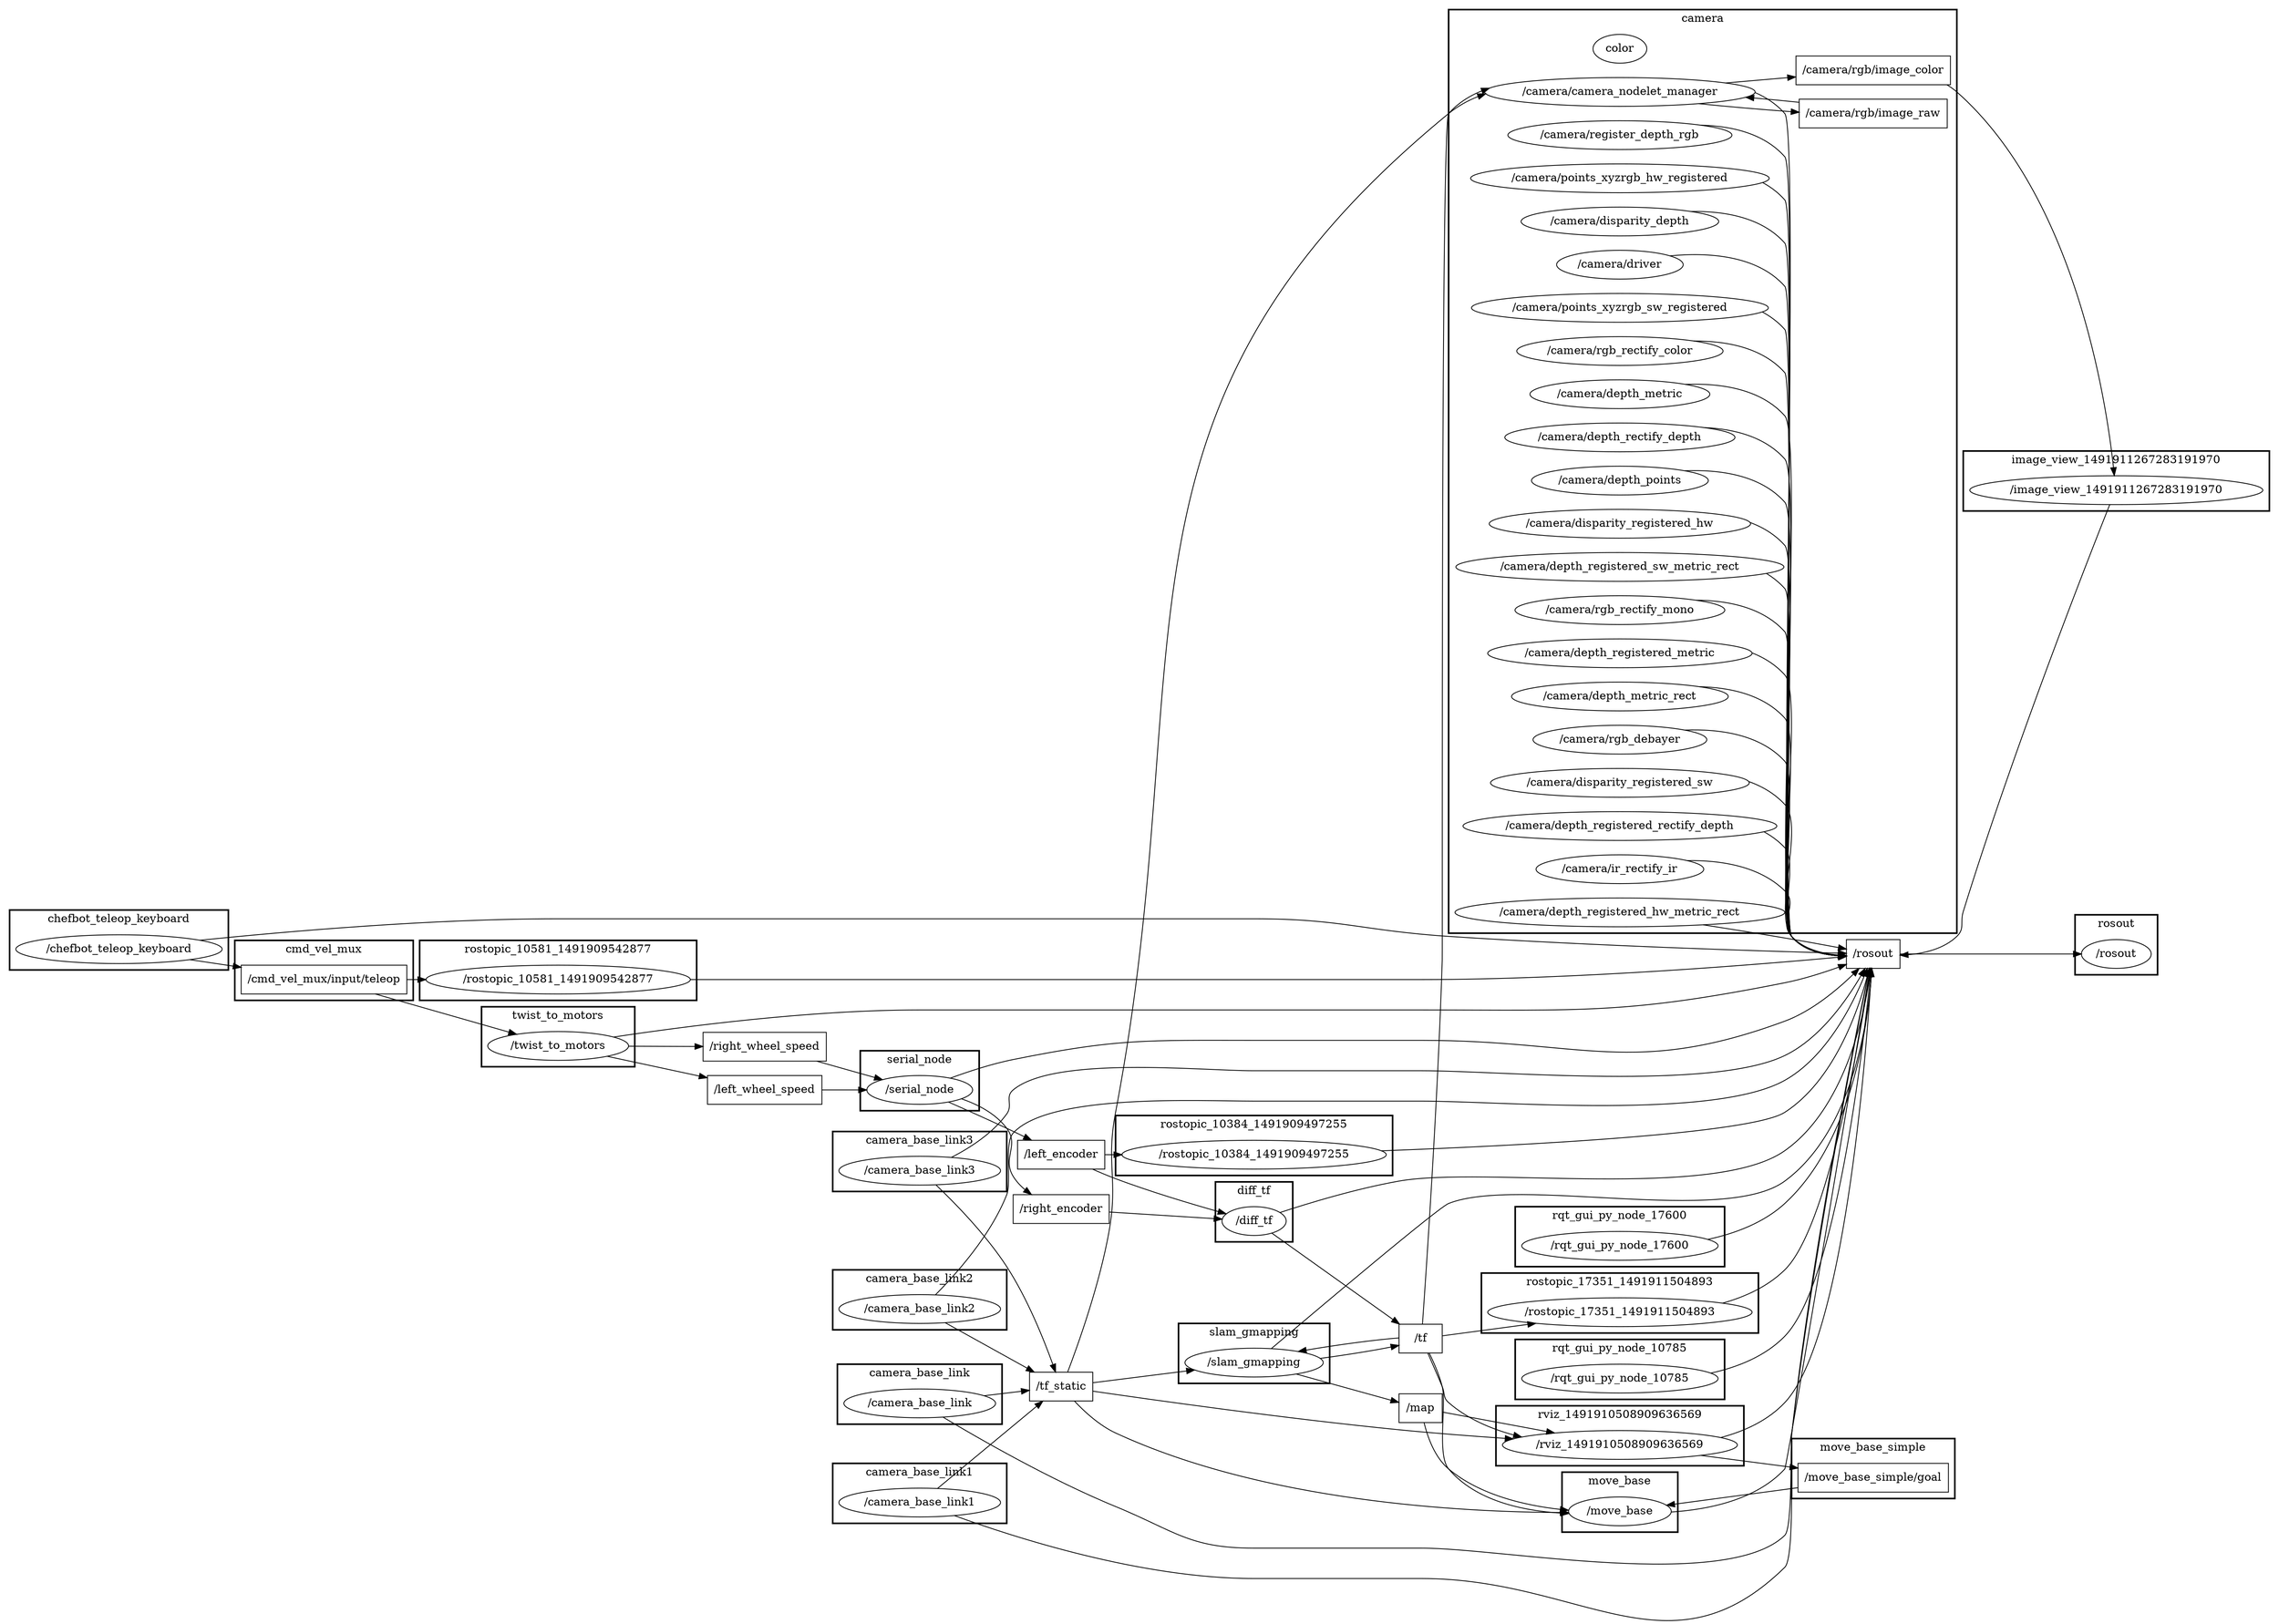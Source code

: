 digraph graphname {
	graph [bb="0,0,2076.9,2108",
		compound=True,
		rank=same,
		rankdir=LR,
		ranksep=0.2
	];
	node [label="\N"];
	subgraph cluster_camera {
		graph [bb="1470.9,945,1974.7,2100",
			compound=True,
			label=camera,
			lheight=0.21,
			lp="1722.8,2088.5",
			lwidth=0.56,
			rank=same,
			rankdir=LR,
			ranksep=0.2,
			style=bold
		];
		color		 [height=0.5,
			pos="1638.8,2051",
			width=0.79437];
		t__camera_rgb_image_color		 [URL=topic_3A_camera_rgb_image_color,
			height=0.5,
			label="/camera/rgb/image_color",
			pos="1889.7,1458",
			shape=box,
			tooltip="topic:/camera/rgb/image_color",
			width=2.1389];
		t__camera_rgb_image_raw		 [URL=topic_3A_camera_rgb_image_raw,
			height=0.5,
			label="/camera/rgb/image_raw",
			pos="1889.7,1997",
			shape=box,
			tooltip="topic:/camera/rgb/image_raw",
			width=2.0278];
		n__camera_camera_nodelet_manager		 [URL=_camera_camera_nodelet_manager,
			height=0.5,
			label="/camera/camera_nodelet_manager",
			pos="1638.8,1997",
			shape=ellipse,
			tooltip="/camera/camera_nodelet_manager",
			width=3.683];
		t__camera_rgb_image_raw -> n__camera_camera_nodelet_manager		 [penwidth=1,
			pos="e,1762.1,2003.7 1816.6,2003.2 1802.6,2003.5 1787.4,2003.7 1772.1,2003.7"];
		n__camera_disparity_depth		 [URL=_camera_disparity_depth,
			height=0.5,
			label="/camera/disparity_depth",
			pos="1638.8,1727",
			shape=ellipse,
			tooltip="/camera/disparity_depth",
			width=2.672];
		n__camera_driver		 [URL=_camera_driver,
			height=0.5,
			label="/camera/driver",
			pos="1638.8,1673",
			shape=ellipse,
			tooltip="/camera/driver",
			width=1.7332];
		n__camera_points_xyzrgb_sw_registered		 [URL=_camera_points_xyzrgb_sw_registered,
			height=0.5,
			label="/camera/points_xyzrgb_sw_registered",
			pos="1638.8,1619",
			shape=ellipse,
			tooltip="/camera/points_xyzrgb_sw_registered",
			width=4.026];
		n__camera_rgb_rectify_color		 [URL=_camera_rgb_rectify_color,
			height=0.5,
			label="/camera/rgb_rectify_color",
			pos="1638.8,1565",
			shape=ellipse,
			tooltip="/camera/rgb_rectify_color",
			width=2.8525];
		n__camera_depth_metric		 [URL=_camera_depth_metric,
			height=0.5,
			label="/camera/depth_metric",
			pos="1638.8,1511",
			shape=ellipse,
			tooltip="/camera/depth_metric",
			width=2.4553];
		n__camera_depth_rectify_depth		 [URL=_camera_depth_rectify_depth,
			height=0.5,
			label="/camera/depth_rectify_depth",
			pos="1638.8,1457",
			shape=ellipse,
			tooltip="/camera/depth_rectify_depth",
			width=3.1233];
		n__camera_depth_points		 [URL=_camera_depth_points,
			height=0.5,
			label="/camera/depth_points",
			pos="1638.8,1403",
			shape=ellipse,
			tooltip="/camera/depth_points",
			width=2.4192];
		n__camera_disparity_registered_hw		 [URL=_camera_disparity_registered_hw,
			height=0.5,
			label="/camera/disparity_registered_hw",
			pos="1638.8,1349",
			shape=ellipse,
			tooltip="/camera/disparity_registered_hw",
			width=3.5025];
		n__camera_depth_registered_sw_metric_rect		 [URL=_camera_depth_registered_sw_metric_rect,
			height=0.5,
			label="/camera/depth_registered_sw_metric_rect",
			pos="1638.8,1295",
			shape=ellipse,
			tooltip="/camera/depth_registered_sw_metric_rect",
			width=4.4232];
		n__camera_rgb_rectify_mono		 [URL=_camera_rgb_rectify_mono,
			height=0.5,
			label="/camera/rgb_rectify_mono",
			pos="1638.8,1241",
			shape=ellipse,
			tooltip="/camera/rgb_rectify_mono",
			width=2.9247];
		n__camera_depth_registered_metric		 [URL=_camera_depth_registered_metric,
			height=0.5,
			label="/camera/depth_registered_metric",
			pos="1638.8,1187",
			shape=ellipse,
			tooltip="/camera/depth_registered_metric",
			width=3.5386];
		n__camera_depth_metric_rect		 [URL=_camera_depth_metric_rect,
			height=0.5,
			label="/camera/depth_metric_rect",
			pos="1638.8,1133",
			shape=ellipse,
			tooltip="/camera/depth_metric_rect",
			width=2.9428];
		n__camera_rgb_debayer		 [URL=_camera_rgb_debayer,
			height=0.5,
			label="/camera/rgb_debayer",
			pos="1638.8,1079",
			shape=ellipse,
			tooltip="/camera/rgb_debayer",
			width=2.3651];
		n__camera_disparity_registered_sw		 [URL=_camera_disparity_registered_sw,
			height=0.5,
			label="/camera/disparity_registered_sw",
			pos="1638.8,1025",
			shape=ellipse,
			tooltip="/camera/disparity_registered_sw",
			width=3.4844];
		n__camera_camera_nodelet_manager -> t__camera_rgb_image_color		 [penwidth=1,
			pos="e,1888.2,1476.1 1765.2,1991.2 1777.6,1986.3 1789.2,1979.5 1798.7,1970 1867.9,1901.2 1884.4,1583.5 1887.9,1486.3"];
		n__camera_camera_nodelet_manager -> t__camera_rgb_image_raw		 [penwidth=1,
			pos="e,1816.6,1990.8 1762.1,1990.3 1777.1,1990.2 1792.2,1990.4 1806.4,1990.6"];
		n__camera_depth_registered_rectify_depth		 [URL=_camera_depth_registered_rectify_depth,
			height=0.5,
			label="/camera/depth_registered_rectify_depth",
			pos="1638.8,971",
			shape=ellipse,
			tooltip="/camera/depth_registered_rectify_depth",
			width=4.2066];
		n__camera_ir_rectify_ir		 [URL=_camera_ir_rectify_ir,
			height=0.5,
			label="/camera/ir_rectify_ir",
			pos="1638.8,1943",
			shape=ellipse,
			tooltip="/camera/ir_rectify_ir",
			width=2.329];
		n__camera_depth_registered_hw_metric_rect		 [URL=_camera_depth_registered_hw_metric_rect,
			height=0.5,
			label="/camera/depth_registered_hw_metric_rect",
			pos="1638.8,1889",
			shape=ellipse,
			tooltip="/camera/depth_registered_hw_metric_rect",
			width=4.4413];
		n__camera_register_depth_rgb		 [URL=_camera_register_depth_rgb,
			height=0.5,
			label="/camera/register_depth_rgb",
			pos="1638.8,1835",
			shape=ellipse,
			tooltip="/camera/register_depth_rgb",
			width=2.997];
		n__camera_points_xyzrgb_hw_registered		 [URL=_camera_points_xyzrgb_hw_registered,
			height=0.5,
			label="/camera/points_xyzrgb_hw_registered",
			pos="1638.8,1781",
			shape=ellipse,
			tooltip="/camera/points_xyzrgb_hw_registered",
			width=4.0441];
	}
	subgraph cluster_cmd_vel_mux {
		graph [bb="237.38,159,420.38,234",
			compound=True,
			label=cmd_vel_mux,
			lheight=0.21,
			lp="328.88,222.5",
			lwidth=1.10,
			rank=same,
			rankdir=LR,
			ranksep=0.2,
			style=bold
		];
		t__cmd_vel_mux_input_teleop		 [URL=topic_3A_cmd_vel_mux_input_teleop,
			height=0.5,
			label="/cmd_vel_mux/input/teleop",
			pos="328.88,185",
			shape=box,
			tooltip="topic:/cmd_vel_mux/input/teleop",
			width=2.3194];
	}
	subgraph cluster_move_base_simple {
		graph [bb="1294.9,432,1462.9,507",
			compound=True,
			label=move_base_simple,
			lheight=0.21,
			lp="1378.9,495.5",
			lwidth=1.47,
			rank=same,
			rankdir=LR,
			ranksep=0.2,
			style=bold
		];
		t__move_base_simple_goal		 [URL=topic_3A_move_base_simple_goal,
			height=0.5,
			label="/move_base_simple/goal",
			pos="1378.9,458",
			shape=box,
			tooltip="topic:/move_base_simple/goal",
			width=2.1111];
	}
	subgraph cluster_move_base {
		graph [bb="1577.5,635,1700.1,710",
			compound=True,
			label=move_base,
			lheight=0.21,
			lp="1638.8,698.5",
			lwidth=0.86,
			rank=same,
			rankdir=LR,
			ranksep=0.2,
			style=bold
		];
		n__move_base		 [URL=_move_base,
			height=0.5,
			label="/move_base",
			pos="1638.8,661",
			shape=ellipse,
			tooltip="/move_base",
			width=1.4804];
	}
	subgraph cluster_camera_base_link {
		graph [bb="844.96,696,1015.6,771",
			compound=True,
			label=camera_base_link,
			lheight=0.21,
			lp="930.3,759.5",
			lwidth=1.38,
			rank=same,
			rankdir=LR,
			ranksep=0.2,
			style=bold
		];
		n__camera_base_link		 [URL=_camera_base_link,
			height=0.5,
			label="/camera_base_link",
			pos="930.3,722",
			shape=ellipse,
			tooltip="/camera_base_link",
			width=2.1484];
	}
	subgraph cluster_diff_tf {
		graph [bb="1165,235,1252.5,310",
			compound=True,
			label=diff_tf,
			lheight=0.21,
			lp="1208.7,298.5",
			lwidth=0.49,
			rank=same,
			rankdir=LR,
			ranksep=0.2,
			style=bold
		];
		n__diff_tf		 [URL=_diff_tf,
			height=0.5,
			label="/diff_tf",
			pos="1208.7,261",
			shape=ellipse,
			tooltip="/diff_tf",
			width=0.99297];
	}
	subgraph cluster_image_view_1491911267283191970 {
		graph [bb="1486.5,862,1791.1,937",
			compound=True,
			label=image_view_1491911267283191970,
			lheight=0.21,
			lp="1638.8,925.5",
			lwidth=2.81,
			rank=same,
			rankdir=LR,
			ranksep=0.2,
			style=bold
		];
		n__image_view_1491911267283191970		 [URL=_image_view_1491911267283191970,
			height=0.5,
			label="/image_view_1491911267283191970",
			pos="1638.8,888",
			shape=ellipse,
			tooltip="/image_view_1491911267283191970",
			width=4.008];
	}
	subgraph cluster_rosout {
		graph [bb="1982.7,893,2068.9,968",
			compound=True,
			label=rosout,
			lheight=0.21,
			lp="2025.8,956.5",
			lwidth=0.47,
			rank=same,
			rankdir=LR,
			ranksep=0.2,
			style=bold
		];
		n__rosout		 [URL=_rosout,
			height=0.5,
			label="/rosout",
			pos="2025.8,919",
			shape=ellipse,
			tooltip="/rosout",
			width=0.97491];
	}
	subgraph cluster_rqt_gui_py_node_10785 {
		graph [bb="1531.4,552,1746.3,627",
			compound=True,
			label=rqt_gui_py_node_10785,
			lheight=0.21,
			lp="1638.8,615.5",
			lwidth=1.85,
			rank=same,
			rankdir=LR,
			ranksep=0.2,
			style=bold
		];
		n__rqt_gui_py_node_10785		 [URL=_rqt_gui_py_node_10785,
			height=0.5,
			label="/rqt_gui_py_node_10785",
			pos="1638.8,578",
			shape=ellipse,
			tooltip="/rqt_gui_py_node_10785",
			width=2.7623];
	}
	subgraph cluster_rostopic_10384_1491909497255 {
		graph [bb="1501.5,197,1776.2,272",
			compound=True,
			label=rostopic_10384_1491909497255,
			lheight=0.21,
			lp="1638.8,260.5",
			lwidth=2.49,
			rank=same,
			rankdir=LR,
			ranksep=0.2,
			style=bold
		];
		n__rostopic_10384_1491909497255		 [URL=_rostopic_10384_1491909497255,
			height=0.5,
			label="/rostopic_10384_1491909497255",
			pos="1638.8,223",
			shape=ellipse,
			tooltip="/rostopic_10384_1491909497255",
			width=3.5927];
	}
	subgraph cluster_chefbot_teleop_keyboard {
		graph [bb="8,487,229.38,562",
			compound=True,
			label=chefbot_teleop_keyboard,
			lheight=0.21,
			lp="118.69,550.5",
			lwidth=1.92,
			rank=same,
			rankdir=LR,
			ranksep=0.2,
			style=bold
		];
		n__chefbot_teleop_keyboard		 [URL=_chefbot_teleop_keyboard,
			height=0.5,
			label="/chefbot_teleop_keyboard",
			pos="118.69,513",
			shape=ellipse,
			tooltip="/chefbot_teleop_keyboard",
			width=2.8525];
	}
	subgraph cluster_twist_to_motors {
		graph [bb="486.88,159,644.56,234",
			compound=True,
			label=twist_to_motors,
			lheight=0.21,
			lp="565.72,222.5",
			lwidth=1.24,
			rank=same,
			rankdir=LR,
			ranksep=0.2,
			style=bold
		];
		n__twist_to_motors		 [URL=_twist_to_motors,
			height=0.5,
			label="/twist_to_motors",
			pos="565.72,185",
			shape=ellipse,
			tooltip="/twist_to_motors",
			width=1.9679];
	}
	subgraph cluster_slam_gmapping {
		graph [bb="1130.5,559,1286.9,634",
			compound=True,
			label=slam_gmapping,
			lheight=0.21,
			lp="1208.7,622.5",
			lwidth=1.22,
			rank=same,
			rankdir=LR,
			ranksep=0.2,
			style=bold
		];
		n__slam_gmapping		 [URL=_slam_gmapping,
			height=0.5,
			label="/slam_gmapping",
			pos="1208.7,585",
			shape=ellipse,
			tooltip="/slam_gmapping",
			width=1.9498];
	}
	subgraph cluster_camera_base_link1 {
		graph [bb="841.06,599,1019.5,674",
			compound=True,
			label=camera_base_link1,
			lheight=0.21,
			lp="930.3,662.5",
			lwidth=1.47,
			rank=same,
			rankdir=LR,
			ranksep=0.2,
			style=bold
		];
		n__camera_base_link1		 [URL=_camera_base_link1,
			height=0.5,
			label="/camera_base_link1",
			pos="930.3,625",
			shape=ellipse,
			tooltip="/camera_base_link1",
			width=2.2567];
	}
	subgraph cluster_rviz_1491910508909636569 {
		graph [bb="1516.4,386,1761.2,461",
			compound=True,
			label=rviz_1491910508909636569,
			lheight=0.21,
			lp="1638.8,449.5",
			lwidth=2.18,
			rank=same,
			rankdir=LR,
			ranksep=0.2,
			style=bold
		];
		n__rviz_1491910508909636569		 [URL=_rviz_1491910508909636569,
			height=0.5,
			label="/rviz_1491910508909636569",
			pos="1638.8,412",
			shape=ellipse,
			tooltip="/rviz_1491910508909636569",
			width=3.1775];
	}
	subgraph cluster_camera_base_link3 {
		graph [bb="841.06,473,1019.5,548",
			compound=True,
			label=camera_base_link3,
			lheight=0.21,
			lp="930.3,536.5",
			lwidth=1.47,
			rank=same,
			rankdir=LR,
			ranksep=0.2,
			style=bold
		];
		n__camera_base_link3		 [URL=_camera_base_link3,
			height=0.5,
			label="/camera_base_link3",
			pos="930.3,499",
			shape=ellipse,
			tooltip="/camera_base_link3",
			width=2.2567];
	}
	subgraph cluster_camera_base_link2 {
		graph [bb="841.06,347,1019.5,422",
			compound=True,
			label=camera_base_link2,
			lheight=0.21,
			lp="930.3,410.5",
			lwidth=1.47,
			rank=same,
			rankdir=LR,
			ranksep=0.2,
			style=bold
		];
		n__camera_base_link2		 [URL=_camera_base_link2,
			height=0.5,
			label="/camera_base_link2",
			pos="930.3,373",
			shape=ellipse,
			tooltip="/camera_base_link2",
			width=2.2567];
	}
	subgraph cluster_rostopic_10581_1491909542877 {
		graph [bb="428.38,75,703.06,150",
			compound=True,
			label=rostopic_10581_1491909542877,
			lheight=0.21,
			lp="565.72,138.5",
			lwidth=2.49,
			rank=same,
			rankdir=LR,
			ranksep=0.2,
			style=bold
		];
		n__rostopic_10581_1491909542877		 [URL=_rostopic_10581_1491909542877,
			height=0.5,
			label="/rostopic_10581_1491909542877",
			pos="565.72,101",
			shape=ellipse,
			tooltip="/rostopic_10581_1491909542877",
			width=3.5927];
	}
	subgraph cluster_rqt_gui_py_node_17600 {
		graph [bb="1531.4,8,1746.3,83",
			compound=True,
			label=rqt_gui_py_node_17600,
			lheight=0.21,
			lp="1638.8,71.5",
			lwidth=1.85,
			rank=same,
			rankdir=LR,
			ranksep=0.2,
			style=bold
		];
		n__rqt_gui_py_node_17600		 [URL=_rqt_gui_py_node_17600,
			height=0.5,
			label="/rqt_gui_py_node_17600",
			pos="1638.8,34",
			shape=ellipse,
			tooltip="/rqt_gui_py_node_17600",
			width=2.7623];
	}
	subgraph cluster_rostopic_17351_1491911504893 {
		graph [bb="1501.5,469,1776.2,544",
			compound=True,
			label=rostopic_17351_1491911504893,
			lheight=0.21,
			lp="1638.8,532.5",
			lwidth=2.49,
			rank=same,
			rankdir=LR,
			ranksep=0.2,
			style=bold
		];
		n__rostopic_17351_1491911504893		 [URL=_rostopic_17351_1491911504893,
			height=0.5,
			label="/rostopic_17351_1491911504893",
			pos="1638.8,495",
			shape=ellipse,
			tooltip="/rostopic_17351_1491911504893",
			width=3.5927];
	}
	subgraph cluster_serial_node {
		graph [bb="868.36,197,992.25,272",
			compound=True,
			label=serial_node,
			lheight=0.21,
			lp="930.3,260.5",
			lwidth=0.88,
			rank=same,
			rankdir=LR,
			ranksep=0.2,
			style=bold
		];
		n__serial_node		 [URL=_serial_node,
			height=0.5,
			label="/serial_node",
			pos="930.3,223",
			shape=ellipse,
			tooltip="/serial_node",
			width=1.4985];
	}
	t__right_encoder	 [URL=topic_3A_right_encoder,
		height=0.5,
		label="/right_encoder",
		pos="1075,277",
		shape=box,
		tooltip="topic:/right_encoder",
		width=1.3194];
	t__right_encoder -> n__diff_tf	 [penwidth=1,
		pos="e,1173.9,265.11 1122.8,271.31 1136.1,269.7 1150.6,267.94 1163.7,266.35"];
	t__tf	 [URL=topic_3A_tf,
		height=0.5,
		label="/tf",
		pos="1378.9,587",
		shape=box,
		tooltip="topic:/tf",
		width=0.75];
	t__tf -> n__camera_camera_nodelet_manager	 [penwidth=1,
		pos="e,1506.9,1994.7 1392.7,605.2 1412.3,634.49 1449.1,694.64 1462.9,752 1466.9,768.45 1459.9,1957.2 1470.9,1970 1478.4,1978.7 1487.5,1985.4 1497.5,1990.4"];
	t__tf -> n__move_base	 [penwidth=1,
		pos="e,1587.7,655.61 1406.2,602.08 1424,611.67 1448.2,623.63 1470.9,631 1505.4,642.2 1545.3,649.57 1577.5,654.2"];
	t__tf -> n__slam_gmapping	 [penwidth=1,
		pos="e,1273.3,592.32 1351.6,591.75 1333.3,592.84 1307.9,593.08 1283.6,592.58"];
	t__tf -> n__rviz_1491910508909636569	 [penwidth=1,
		pos="e,1543.3,421.98 1406.3,585.79 1425.2,583.42 1449.5,576.98 1462.9,560 1476.1,543.4 1457.7,481.56 1470.9,465 1486.7,445.28 1509.7,432.78 1533.7,424.89"];
	t__tf -> n__rostopic_17351_1491911504893	 [penwidth=1,
		pos="e,1557,508.99 1406,583.13 1423.5,579.49 1446.3,572.63 1462.9,560 1468,556.13 1465.8,551.85 1470.9,548 1493.2,531.23 1521,519.67 1547.4,511.75"];
	t__camera_rgb_image_color -> n__image_view_1491911267283191970	 [penwidth=1,
		pos="e,1734.1,901.59 1888,1440 1884.3,1357.7 1865.4,1018.5 1798.7,941 1784.3,924.28 1764.5,912.81 1743.7,904.95"];
	t__rosout	 [URL=topic_3A_rosout,
		height=0.5,
		label="/rosout",
		pos="1889.7,919",
		shape=box,
		tooltip="topic:/rosout",
		width=0.75];
	n__camera_disparity_depth -> t__rosout	 [penwidth=1,
		pos="e,1862.5,919.12 1731.6,1731.9 1756.9,1728.4 1782,1719.4 1798.7,1700 1826.2,1668 1787.1,974.48 1812.7,941 1822.1,928.77 1837.8,923.04 1852.5,920.45"];
	n__camera_driver -> t__rosout	 [penwidth=1,
		pos="e,1862.5,919.13 1696.6,1679.8 1731.5,1680.5 1774.1,1674.5 1798.7,1646 1824.3,1616.3 1788.9,972.08 1812.7,941 1822.1,928.78 1837.8,923.04 1852.6,920.46"];
	n__camera_points_xyzrgb_sw_registered -> t__rosout	 [penwidth=1,
		pos="e,1862.5,919.13 1772.7,1611.9 1782.5,1607 1791.4,1600.5 1798.7,1592 1822.3,1564.6 1790.7,969.68 1812.7,941 1822.1,928.79 1837.8,923.05 1852.6,920.46"];
	n__camera_rgb_rectify_color -> t__rosout	 [penwidth=1,
		pos="e,1862.5,919.14 1739.9,1568.5 1762.3,1564.3 1783.8,1555.2 1798.7,1538 1820.4,1512.9 1792.5,967.29 1812.7,941 1822.1,928.8 1837.8,923.06 1852.6,920.47"];
	n__camera_depth_metric -> t__rosout	 [penwidth=1,
		pos="e,1862.5,919.15 1722.4,1516.9 1750.7,1514.3 1779.9,1505.7 1798.7,1484 1838.2,1438.4 1775.8,988.77 1812.7,941 1822.1,928.81 1837.9,923.08 1852.6,920.48"];
	n__camera_depth_rectify_depth -> t__rosout	 [penwidth=1,
		pos="e,1862.5,919.16 1751.2,1457.8 1769.4,1452.9 1786.3,1444.3 1798.7,1430 1834.4,1389 1779.4,983.98 1812.7,941 1822.1,928.82 1837.9,923.09 1852.6,920.5"];
	n__camera_depth_points -> t__rosout	 [penwidth=1,
		pos="e,1862.6,919.17 1721.1,1408.9 1749.8,1406.5 1779.6,1397.9 1798.7,1376 1830.5,1339.6 1783,979.18 1812.7,941 1822.2,928.84 1837.9,923.11 1852.6,920.51"];
	n__camera_disparity_registered_hw -> t__rosout	 [penwidth=1,
		pos="e,1862.6,919.19 1763,1345.9 1776.6,1340.7 1789,1333 1798.7,1322 1826.6,1290.1 1786.6,974.39 1812.7,941 1822.2,928.86 1837.9,923.13 1852.7,920.53"];
	n__camera_depth_registered_sw_metric_rect -> t__rosout	 [penwidth=1,
		pos="e,1862.6,919.21 1776.1,1285.8 1784.6,1281.2 1792.2,1275.3 1798.7,1268 1822.8,1240.7 1790.2,969.6 1812.7,941 1822.2,928.89 1838,923.17 1852.7,920.56"];
	n__camera_rgb_rectify_mono -> t__rosout	 [penwidth=1,
		pos="e,1862.7,919.24 1743.2,1243.5 1764.3,1239 1784.4,1230.1 1798.7,1214 1839.1,1168.6 1775,988.61 1812.7,941 1822.3,928.93 1838,923.21 1852.7,920.6"];
	n__camera_depth_registered_metric -> t__rosout	 [penwidth=1,
		pos="e,1862.3,919.33 1763.9,1183.2 1777.1,1178.1 1789.2,1170.6 1798.7,1160 1831.3,1123.8 1782.2,979.03 1812.7,941 1822.2,929.19 1837.6,923.47 1852.1,920.79"];
	n__camera_depth_metric_rect -> t__rosout	 [penwidth=1,
		pos="e,1862.4,919.41 1744.5,1134.8 1765,1130.2 1784.5,1121.4 1798.7,1106 1823.6,1078.9 1789.4,969.45 1812.7,941 1822.3,929.29 1837.7,923.59 1852.2,920.89"];
	n__camera_rgb_debayer -> t__rosout	 [penwidth=1,
		pos="e,1862.6,919.57 1720.9,1083.9 1749.2,1081.2 1778.8,1072.8 1798.7,1052 1833.1,1016.1 1780.4,978.8 1812.7,941 1822.5,929.49 1838,923.81 1852.4,921.08"];
	n__camera_disparity_registered_sw -> t__rosout	 [penwidth=1,
		pos="e,1862.4,920.13 1760.2,1020.2 1774.4,1015.3 1787.7,1008.2 1798.7,998 1817.8,980.24 1794.6,959.82 1812.7,941 1823,930.23 1838.3,924.64 1852.4,921.78"];
	n__camera_camera_nodelet_manager -> t__rosout	 [penwidth=1,
		pos="e,1862.5,919.1 1767.5,1992.4 1779.4,1987.2 1790.2,1980 1798.7,1970 1835.9,1926.6 1778,986.47 1812.7,941 1822,928.75 1837.8,923.01 1852.5,920.43"];
	n__camera_depth_registered_rectify_depth -> t__rosout	 [penwidth=1,
		pos="e,1862.4,925.82 1723.7,956.03 1747.9,951.46 1774.4,946.26 1798.7,941 1816.5,937.14 1836.2,932.38 1852.7,928.28"];
	n__camera_ir_rectify_ir -> t__rosout	 [penwidth=1,
		pos="e,1862.5,919.11 1717.2,1949.4 1747.1,1947.5 1778.9,1939.2 1798.7,1916 1833.9,1874.9 1779.8,984.07 1812.7,941 1822,928.75 1837.8,923.02 1852.5,920.43"];
	n__camera_depth_registered_hw_metric_rect -> t__rosout	 [penwidth=1,
		pos="e,1862.5,919.11 1776.7,1879.8 1784.9,1875.2 1792.4,1869.3 1798.7,1862 1832,1823.2 1781.6,981.67 1812.7,941 1822.1,928.76 1837.8,923.02 1852.5,920.44"];
	n__camera_register_depth_rgb -> t__rosout	 [penwidth=1,
		pos="e,1862.5,919.11 1746.1,1837.3 1766.3,1832.6 1785.2,1823.7 1798.7,1808 1830.1,1771.4 1783.5,979.27 1812.7,941 1822.1,928.76 1837.8,923.03 1852.5,920.44"];
	n__camera_points_xyzrgb_hw_registered -> t__rosout	 [penwidth=1,
		pos="e,1862.5,919.12 1772.7,1773.9 1782.5,1769 1791.4,1762.5 1798.7,1754 1828.1,1719.7 1785.3,976.88 1812.7,941 1822.1,928.77 1837.8,923.03 1852.5,920.45"];
	t__map	 [URL=topic_3A_map,
		height=0.5,
		label="/map",
		pos="1378.9,533",
		shape=box,
		tooltip="topic:/map",
		width=0.75];
	t__map -> n__move_base	 [penwidth=1,
		pos="e,1587.7,666.53 1406.2,534.32 1424.9,536.75 1449.2,543.21 1462.9,560 1483,584.61 1449.2,607.82 1470.9,631 1497.6,659.46 1541.3,666.5 1577.3,666.67"];
	t__map -> n__rviz_1491910508909636569	 [penwidth=1,
		pos="e,1545.8,422.59 1406.1,533.08 1424.7,531.67 1448.6,526.6 1462.9,511 1477,495.7 1457.3,480.63 1470.9,465 1487.8,445.69 1511.6,433.36 1536.1,425.49"];
	t__tf_static	 [URL=topic_3A_tf_static,
		height=0.5,
		label="/tf_static",
		pos="1075,598",
		shape=box,
		tooltip="topic:/tf_static",
		width=0.88889];
	t__tf_static -> n__camera_camera_nodelet_manager	 [penwidth=1,
		pos="e,1510.5,1992.2 1080.7,616.17 1121.2,774.87 1415.7,1921 1470.9,1970 1479.9,1977.9 1490.1,1984 1501.1,1988.6"];
	t__tf_static -> n__move_base	 [penwidth=1,
		pos="e,1589.2,667.88 1094.8,616.11 1104.7,624.38 1117.4,633.35 1130.5,638 1285,692.49 1482.3,680.02 1579,669.07"];
	t__tf_static -> n__slam_gmapping	 [penwidth=1,
		pos="e,1143.1,591.38 1107.3,594.92 1115.1,594.14 1123.9,593.28 1132.9,592.39"];
	t__tf_static -> n__rviz_1491910508909636569	 [penwidth=1,
		pos="e,1545.3,401.56 1091.9,579.72 1125.1,542.9 1206.4,460.53 1294.9,428 1372,399.69 1465.4,397.21 1535.2,400.96"];
	t__rosout -> n__rosout	 [penwidth=1,
		pos="e,1990.6,919 1916.9,919 1935,919 1959.4,919 1980.5,919"];
	t__right_wheel_speed	 [URL=topic_3A_right_wheel_speed,
		height=0.5,
		label="/right_wheel_speed",
		pos="772.06,239",
		shape=box,
		tooltip="topic:/right_wheel_speed",
		width=1.6944];
	t__right_wheel_speed -> n__serial_node	 [penwidth=1,
		pos="e,878.19,228.23 833.47,232.81 844.77,231.66 856.61,230.44 867.94,229.28"];
	t__left_wheel_speed	 [URL=topic_3A_left_wheel_speed,
		height=0.5,
		label="/left_wheel_speed",
		pos="772.06,185",
		shape=box,
		tooltip="topic:/left_wheel_speed",
		width=1.5972];
	t__left_wheel_speed -> n__serial_node	 [penwidth=1,
		pos="e,885.97,212.46 829.91,198.83 844.94,202.48 861.1,206.41 875.94,210.02"];
	t__cmd_vel_mux_input_teleop -> n__twist_to_motors	 [penwidth=1,
		pos="e,494.72,185 412.68,185 436.03,185 461.39,185 484.58,185"];
	t__cmd_vel_mux_input_teleop -> n__rostopic_10581_1491909542877	 [penwidth=1,
		pos="e,517.62,117.85 380.26,166.98 417.78,153.56 469.04,135.22 508,121.29"];
	t__move_base_simple_goal -> n__move_base	 [penwidth=1,
		pos="e,1588.1,666.89 1429,476.07 1442.2,483.34 1454.9,493.13 1462.9,506 1477.6,529.65 1452.4,610.23 1470.9,631 1497.2,660.42 1541.6,667.27 1578.1,667.11"];
	t__left_encoder	 [URL=topic_3A_left_encoder,
		height=0.5,
		label="/left_encoder",
		pos="1075,223",
		shape=box,
		tooltip="topic:/left_encoder",
		width=1.2222];
	t__left_encoder -> n__diff_tf	 [penwidth=1,
		pos="e,1177.4,252.26 1119.2,235.44 1134.8,239.95 1152.4,245.02 1167.7,249.45"];
	t__left_encoder -> n__rostopic_10384_1491909497255	 [penwidth=1,
		pos="e,1509.3,223 1119.2,223 1199.4,223 1374.7,223 1499.3,223"];
	n__move_base -> t__rosout	 [penwidth=1,
		pos="e,1885.8,900.79 1689.6,666.88 1723.9,673.29 1768.6,686.56 1798.7,714 1851.5,762.16 1874.9,846.87 1883.9,890.8"];
	n__camera_base_link -> t__tf_static	 [penwidth=1,
		pos="e,1065.2,616.18 972.61,706.67 988.4,699.53 1005.9,689.93 1019.5,678 1036.5,663.17 1050.7,641.92 1060.3,625.04"];
	n__camera_base_link -> t__rosout	 [penwidth=1,
		pos="e,1877,900.74 963.99,738.4 1014.8,762.33 1116.4,804 1207.7,804 1207.7,804 1207.7,804 1379.9,804 1566.4,804 1628.8,751.29 1798.7,828 1829.3,841.8 1855.1,870.97 1871.1,892.58"];
	n__diff_tf -> t__tf	 [penwidth=1,
		pos="e,1351.7,584.86 1209.4,279.32 1209.4,330.89 1216.7,478.77 1294.9,560 1307.1,572.62 1325.2,579.35 1341.4,582.93"];
	n__diff_tf -> t__rosout	 [penwidth=1,
		pos="e,1888.9,900.96 1244.3,262.94 1367.5,269.98 1778.4,294.84 1798.7,314 1883.5,394.06 1889,782.31 1888.9,890.79"];
	n__image_view_1491911267283191970 -> t__rosout	 [penwidth=1,
		pos="e,1862.5,915.73 1741.8,900.7 1781,905.58 1823.3,910.85 1852.4,914.48"];
	n__rqt_gui_py_node_10785 -> t__rosout	 [penwidth=1,
		pos="e,1888.5,900.99 1718.5,588.93 1747,596.5 1777.4,609.31 1798.7,631 1870.6,704.24 1885.1,834.01 1888,890.92"];
	n__rostopic_10384_1491909497255 -> t__rosout	 [penwidth=1,
		pos="e,1888.7,900.84 1732.5,235.58 1757.4,243.36 1782,255.88 1798.7,276 1878.2,371.49 1887.5,779.2 1888.6,890.71"];
	n__chefbot_teleop_keyboard -> t__rosout	 [penwidth=1,
		pos="e,1869,900.82 131.39,531.16 177.41,600.13 353.82,842 564.72,842 564.72,842 564.72,842 1379.9,842 1566.2,842 1621.7,799.95 1798.7,858 1821.8,865.58 1844.5,881 1861.3,894.43"];
	n__chefbot_teleop_keyboard -> t__cmd_vel_mux_input_teleop	 [penwidth=1,
		pos="e,316.43,203.05 131.18,494.9 165.87,440.24 269.7,276.67 310.83,211.87"];
	n__twist_to_motors -> t__rosout	 [penwidth=1,
		pos="e,1887.9,900.84 620.66,173.61 647.7,168.23 681,162.11 711.06,158 807.53,144.81 831.94,139 929.3,139 929.3,139 929.3,139 1379.9,139 1473.1,139 1730.4,93.638 1798.7,157 1853.7,208.01 1881.6,758.8 1887.5,890.73"];
	n__twist_to_motors -> t__right_wheel_speed	 [penwidth=1,
		pos="e,710.69,223.05 615.4,197.87 640.96,204.62 672.73,213.01 700.89,220.46"];
	n__twist_to_motors -> t__left_wheel_speed	 [penwidth=1,
		pos="e,714.31,185 636.76,185 658.6,185 682.62,185 704.24,185"];
	n__slam_gmapping -> t__tf	 [penwidth=1,
		pos="e,1351.8,581.64 1275.2,579.18 1297.8,579.08 1322.3,579.68 1341.6,580.9"];
	n__slam_gmapping -> t__map	 [penwidth=1,
		pos="e,1351.5,541.18 1254.4,571.2 1281.7,562.75 1316.2,552.09 1341.8,544.17"];
	n__slam_gmapping -> t__rosout	 [penwidth=1,
		pos="e,1884.8,900.94 1235.9,601.77 1281.6,630.13 1379.7,687.08 1470.9,714 1611.6,755.53 1677.3,669.68 1798.7,752 1847.2,784.87 1871.7,852.63 1882.2,890.96"];
	n__camera_base_link1 -> t__tf_static	 [penwidth=1,
		pos="e,1043,603.87 992.67,613.39 1006.2,610.82 1020.3,608.16 1032.9,605.79"];
	n__camera_base_link1 -> t__rosout	 [penwidth=1,
		pos="e,1882.5,900.7 983.01,638.74 1078.7,663.71 1290,716.71 1470.9,747 1543.2,759.1 1736.1,744.84 1798.7,783 1839.5,807.88 1865.6,859.05 1878.7,891.04"];
	n__rviz_1491910508909636569 -> t__rosout	 [penwidth=1,
		pos="e,1887.5,900.9 1726.8,423.69 1753.3,431.37 1780.2,444.05 1798.7,465 1855.4,529.31 1880.1,801.76 1886.8,890.75"];
	n__rviz_1491910508909636569 -> t__move_base_simple_goal	 [penwidth=1,
		pos="e,1455.2,444.57 1562.4,425.45 1532,430.88 1496.7,437.18 1465.3,442.78"];
	n__camera_base_link3 -> t__tf_static	 [penwidth=1,
		pos="e,1048,579.95 956.17,516.24 979.27,532.27 1013.9,556.29 1039.7,574.15"];
	n__camera_base_link3 -> t__rosout	 [penwidth=1,
		pos="e,1888.6,900.95 951.53,481.34 995.13,445.16 1102.6,366 1207.7,366 1207.7,366 1207.7,366 1379.9,366 1473.1,366 1728.8,320.49 1798.7,382 1875.9,449.92 1886.9,790.27 1888.4,890.92"];
	n__camera_base_link2 -> t__tf_static	 [penwidth=1,
		pos="e,1068.6,579.94 950.96,390.52 970.38,408.65 999.95,438.54 1019.5,469 1040.4,501.46 1056.4,543.26 1065.5,570.34"];
	n__camera_base_link2 -> t__rosout	 [penwidth=1,
		pos="e,1888.8,900.95 983.63,359.32 1038.9,346.08 1128.8,328 1207.7,328 1207.7,328 1207.7,328 1379.9,328 1473.1,328 1729.2,283.95 1798.7,346 1880.9,419.37 1888.3,785.76 1888.8,890.81"];
	n__rostopic_10581_1491909542877 -> t__rosout	 [penwidth=1,
		pos="e,1888,900.71 695.09,101 764.44,101 851.56,101 929.3,101 929.3,101 929.3,101 1379.9,101 1426.5,101 1764.7,88.183 1798.7,120 1856.3,173.85 1882.3,754.73 1887.7,890.66"];
	n__rqt_gui_py_node_17600 -> t__rosout	 [penwidth=1,
		pos="e,1887.9,900.92 1723.3,43.5 1751.4,50.929 1780.2,64.018 1798.7,87 1850.3,151.02 1881,752.37 1887.4,890.72"];
	n__rostopic_17351_1491911504893 -> t__rosout	 [penwidth=1,
		pos="e,1886.6,900.88 1729.2,508.01 1754.7,515.79 1780.5,528.2 1798.7,548 1845.5,598.91 1875.8,813.35 1885.4,890.88"];
	n__serial_node -> t__right_encoder	 [penwidth=1,
		pos="e,1027.3,259.32 966.59,236.35 982.05,242.2 1000.6,249.21 1017.9,255.75"];
	n__serial_node -> t__rosout	 [penwidth=1,
		pos="e,1887.8,900.65 969.81,210.59 987.28,205.38 1008.3,199.69 1027.5,196 1106.6,180.85 1127.2,177 1207.7,177 1207.7,177 1207.7,177 1379.9,177 1473.1,177 1730.1,130.01 1798.7,193 1851.1,241.15 1880.8,761.87 1887.3,890.43"];
	n__serial_node -> t__left_encoder	 [penwidth=1,
		pos="e,1030.6,223 984.45,223 996.22,223 1008.7,223 1020.5,223"];
}
